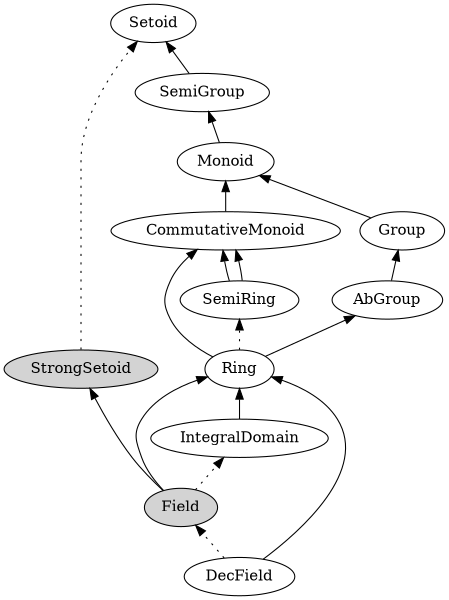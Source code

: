 digraph {
  size="5,4";
  margin=0;
  rankdir=BT;
  ranksep="0.4";
  StrongSetoid [fillcolor=lightgrey,style=filled]
  Field [fillcolor=lightgrey,style=filled]
  StrongSetoid -> Setoid [style=dotted]
  SemiGroup -> Setoid
  Monoid -> SemiGroup
  CommutativeMonoid -> Monoid
  Group -> Monoid
  AbGroup -> Group
  SemiRing -> CommutativeMonoid
  SemiRing -> CommutativeMonoid
  Ring -> SemiRing [style=dotted]
  Ring -> AbGroup
  Ring -> CommutativeMonoid
  IntegralDomain -> Ring
  Field -> Ring
  Field -> StrongSetoid
  Field -> IntegralDomain [style=dotted]
  DecField -> Ring
  DecField -> Field [style=dotted]
}
